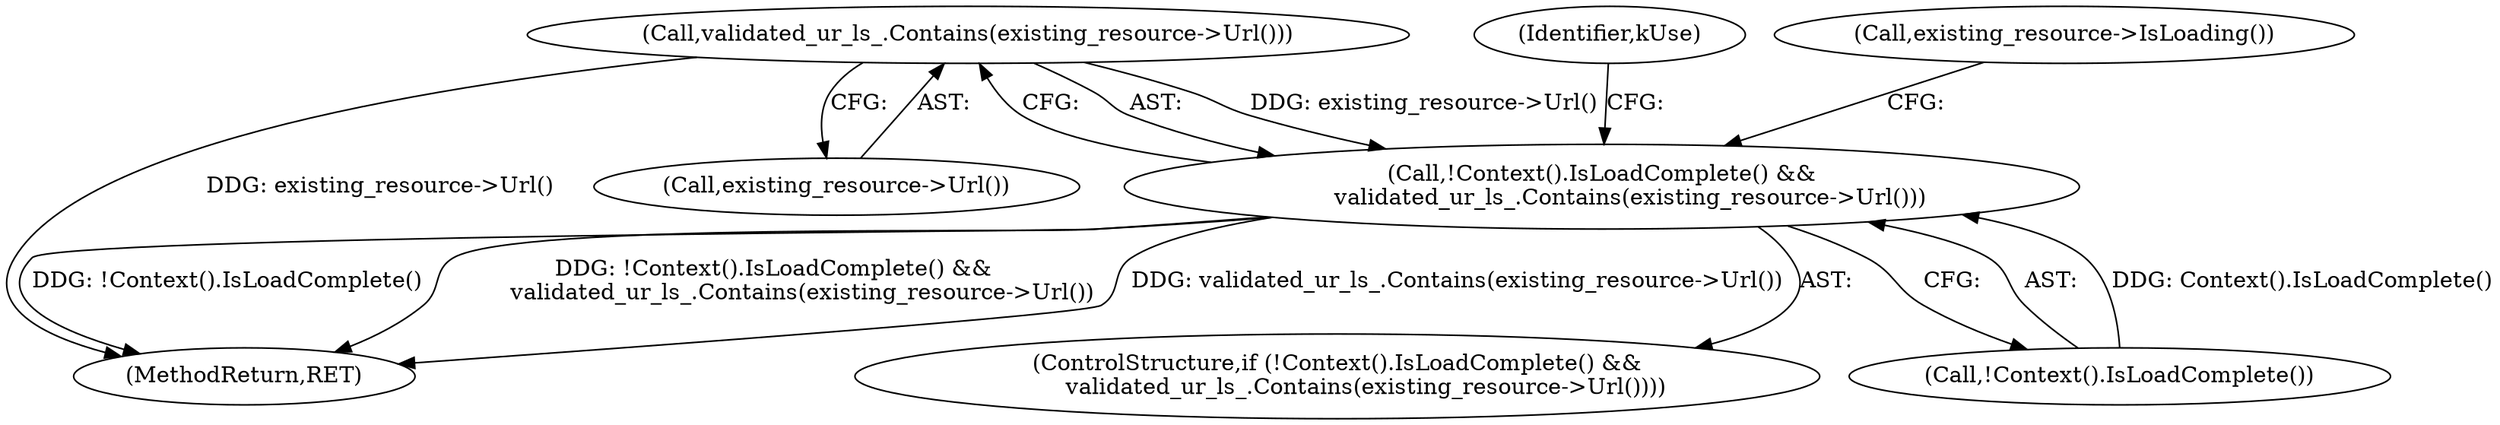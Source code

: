 digraph "1_Chrome_4fdb2b3ebb31e39852fb1bc20fcdf3b5e4de382e@del" {
"1000252" [label="(Call,validated_ur_ls_.Contains(existing_resource->Url()))"];
"1000249" [label="(Call,!Context().IsLoadComplete() &&\n        validated_ur_ls_.Contains(existing_resource->Url()))"];
"1000339" [label="(MethodReturn,RET)"];
"1000255" [label="(Identifier,kUse)"];
"1000252" [label="(Call,validated_ur_ls_.Contains(existing_resource->Url()))"];
"1000248" [label="(ControlStructure,if (!Context().IsLoadComplete() &&\n        validated_ur_ls_.Contains(existing_resource->Url())))"];
"1000257" [label="(Call,existing_resource->IsLoading())"];
"1000253" [label="(Call,existing_resource->Url())"];
"1000250" [label="(Call,!Context().IsLoadComplete())"];
"1000249" [label="(Call,!Context().IsLoadComplete() &&\n        validated_ur_ls_.Contains(existing_resource->Url()))"];
"1000252" -> "1000249"  [label="AST: "];
"1000252" -> "1000253"  [label="CFG: "];
"1000253" -> "1000252"  [label="AST: "];
"1000249" -> "1000252"  [label="CFG: "];
"1000252" -> "1000339"  [label="DDG: existing_resource->Url()"];
"1000252" -> "1000249"  [label="DDG: existing_resource->Url()"];
"1000249" -> "1000248"  [label="AST: "];
"1000249" -> "1000250"  [label="CFG: "];
"1000250" -> "1000249"  [label="AST: "];
"1000255" -> "1000249"  [label="CFG: "];
"1000257" -> "1000249"  [label="CFG: "];
"1000249" -> "1000339"  [label="DDG: validated_ur_ls_.Contains(existing_resource->Url())"];
"1000249" -> "1000339"  [label="DDG: !Context().IsLoadComplete()"];
"1000249" -> "1000339"  [label="DDG: !Context().IsLoadComplete() &&\n        validated_ur_ls_.Contains(existing_resource->Url())"];
"1000250" -> "1000249"  [label="DDG: Context().IsLoadComplete()"];
}
